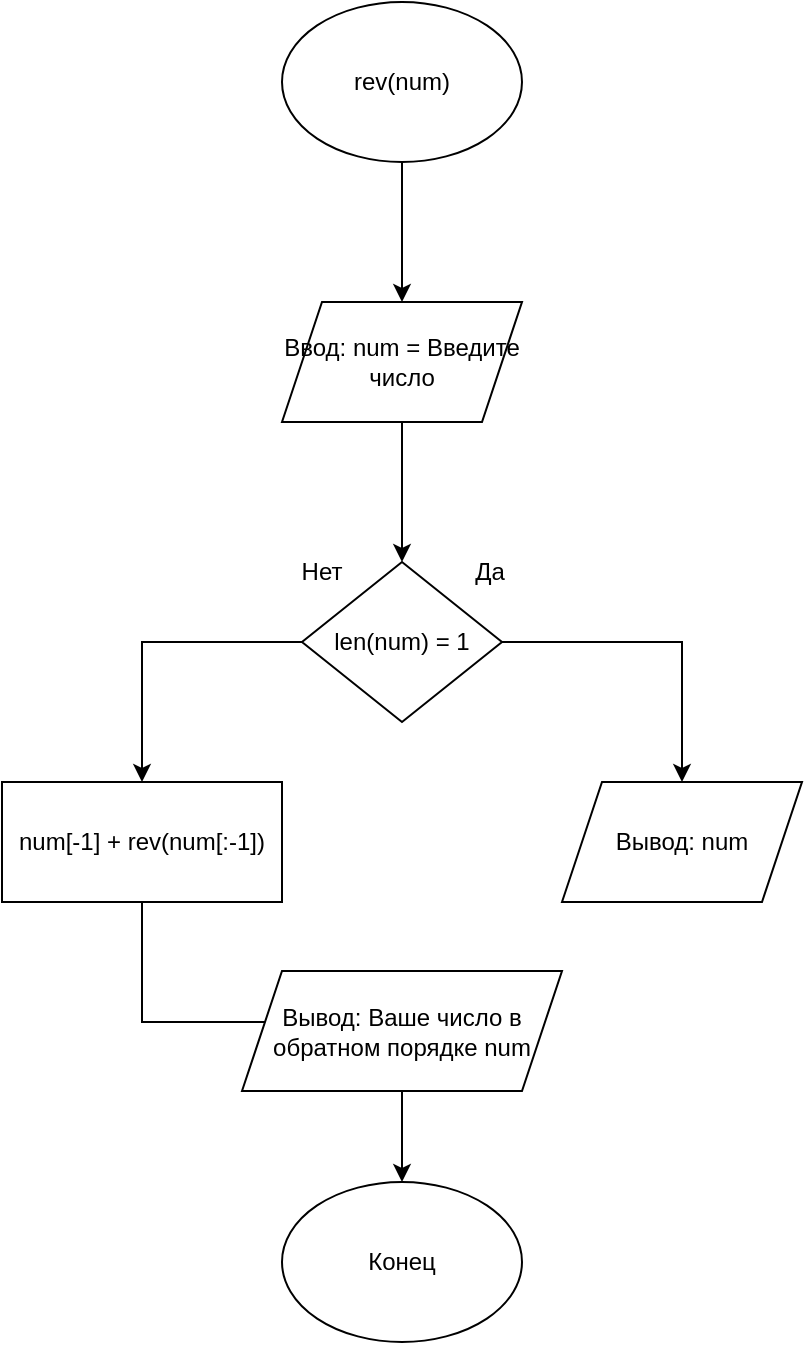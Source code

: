 <mxfile version="16.0.0" type="github">
  <diagram id="DBLIlbKJixPTGVrKogsQ" name="Page-1">
    <mxGraphModel dx="782" dy="418" grid="1" gridSize="10" guides="1" tooltips="1" connect="1" arrows="1" fold="1" page="1" pageScale="1" pageWidth="827" pageHeight="1169" math="0" shadow="0">
      <root>
        <mxCell id="0" />
        <mxCell id="1" parent="0" />
        <mxCell id="K0MHjhMlUt4UqR6JJ4a7-9" style="edgeStyle=orthogonalEdgeStyle;rounded=0;orthogonalLoop=1;jettySize=auto;html=1;entryX=0.5;entryY=0;entryDx=0;entryDy=0;" edge="1" parent="1" source="K0MHjhMlUt4UqR6JJ4a7-1" target="K0MHjhMlUt4UqR6JJ4a7-7">
          <mxGeometry relative="1" as="geometry" />
        </mxCell>
        <mxCell id="K0MHjhMlUt4UqR6JJ4a7-1" value="rev(num)" style="ellipse;whiteSpace=wrap;html=1;" vertex="1" parent="1">
          <mxGeometry x="340" y="100" width="120" height="80" as="geometry" />
        </mxCell>
        <mxCell id="K0MHjhMlUt4UqR6JJ4a7-11" style="edgeStyle=orthogonalEdgeStyle;rounded=0;orthogonalLoop=1;jettySize=auto;html=1;entryX=0.5;entryY=0;entryDx=0;entryDy=0;" edge="1" parent="1" source="K0MHjhMlUt4UqR6JJ4a7-2" target="K0MHjhMlUt4UqR6JJ4a7-5">
          <mxGeometry relative="1" as="geometry" />
        </mxCell>
        <mxCell id="K0MHjhMlUt4UqR6JJ4a7-12" style="edgeStyle=orthogonalEdgeStyle;rounded=0;orthogonalLoop=1;jettySize=auto;html=1;entryX=0.5;entryY=0;entryDx=0;entryDy=0;" edge="1" parent="1" source="K0MHjhMlUt4UqR6JJ4a7-2" target="K0MHjhMlUt4UqR6JJ4a7-6">
          <mxGeometry relative="1" as="geometry" />
        </mxCell>
        <mxCell id="K0MHjhMlUt4UqR6JJ4a7-2" value="len(num) = 1" style="rhombus;whiteSpace=wrap;html=1;" vertex="1" parent="1">
          <mxGeometry x="350" y="380" width="100" height="80" as="geometry" />
        </mxCell>
        <mxCell id="K0MHjhMlUt4UqR6JJ4a7-3" value="Да" style="text;html=1;strokeColor=none;fillColor=none;align=center;verticalAlign=middle;whiteSpace=wrap;rounded=0;" vertex="1" parent="1">
          <mxGeometry x="414" y="370" width="60" height="30" as="geometry" />
        </mxCell>
        <mxCell id="K0MHjhMlUt4UqR6JJ4a7-4" value="Нет" style="text;html=1;strokeColor=none;fillColor=none;align=center;verticalAlign=middle;whiteSpace=wrap;rounded=0;" vertex="1" parent="1">
          <mxGeometry x="330" y="370" width="60" height="30" as="geometry" />
        </mxCell>
        <mxCell id="K0MHjhMlUt4UqR6JJ4a7-5" value="Вывод: num" style="shape=parallelogram;perimeter=parallelogramPerimeter;whiteSpace=wrap;html=1;fixedSize=1;" vertex="1" parent="1">
          <mxGeometry x="480" y="490" width="120" height="60" as="geometry" />
        </mxCell>
        <mxCell id="K0MHjhMlUt4UqR6JJ4a7-13" style="edgeStyle=orthogonalEdgeStyle;rounded=0;orthogonalLoop=1;jettySize=auto;html=1;entryX=0;entryY=0.5;entryDx=0;entryDy=0;" edge="1" parent="1" source="K0MHjhMlUt4UqR6JJ4a7-6" target="K0MHjhMlUt4UqR6JJ4a7-8">
          <mxGeometry relative="1" as="geometry">
            <Array as="points">
              <mxPoint x="270" y="610" />
              <mxPoint x="350" y="610" />
              <mxPoint x="350" y="615" />
            </Array>
          </mxGeometry>
        </mxCell>
        <mxCell id="K0MHjhMlUt4UqR6JJ4a7-6" value="num[-1] + rev(num[:-1])" style="rounded=0;whiteSpace=wrap;html=1;" vertex="1" parent="1">
          <mxGeometry x="200" y="490" width="140" height="60" as="geometry" />
        </mxCell>
        <mxCell id="K0MHjhMlUt4UqR6JJ4a7-10" style="edgeStyle=orthogonalEdgeStyle;rounded=0;orthogonalLoop=1;jettySize=auto;html=1;entryX=0.5;entryY=0;entryDx=0;entryDy=0;" edge="1" parent="1" source="K0MHjhMlUt4UqR6JJ4a7-7" target="K0MHjhMlUt4UqR6JJ4a7-2">
          <mxGeometry relative="1" as="geometry" />
        </mxCell>
        <mxCell id="K0MHjhMlUt4UqR6JJ4a7-7" value="Ввод: num = Введите число" style="shape=parallelogram;perimeter=parallelogramPerimeter;whiteSpace=wrap;html=1;fixedSize=1;" vertex="1" parent="1">
          <mxGeometry x="340" y="250" width="120" height="60" as="geometry" />
        </mxCell>
        <mxCell id="K0MHjhMlUt4UqR6JJ4a7-15" style="edgeStyle=orthogonalEdgeStyle;rounded=0;orthogonalLoop=1;jettySize=auto;html=1;entryX=0.5;entryY=0;entryDx=0;entryDy=0;" edge="1" parent="1" source="K0MHjhMlUt4UqR6JJ4a7-8" target="K0MHjhMlUt4UqR6JJ4a7-14">
          <mxGeometry relative="1" as="geometry" />
        </mxCell>
        <mxCell id="K0MHjhMlUt4UqR6JJ4a7-8" value="Вывод: Ваше число в обратном порядке num" style="shape=parallelogram;perimeter=parallelogramPerimeter;whiteSpace=wrap;html=1;fixedSize=1;" vertex="1" parent="1">
          <mxGeometry x="320" y="584.5" width="160" height="60" as="geometry" />
        </mxCell>
        <mxCell id="K0MHjhMlUt4UqR6JJ4a7-14" value="Конец" style="ellipse;whiteSpace=wrap;html=1;" vertex="1" parent="1">
          <mxGeometry x="340" y="690" width="120" height="80" as="geometry" />
        </mxCell>
      </root>
    </mxGraphModel>
  </diagram>
</mxfile>
